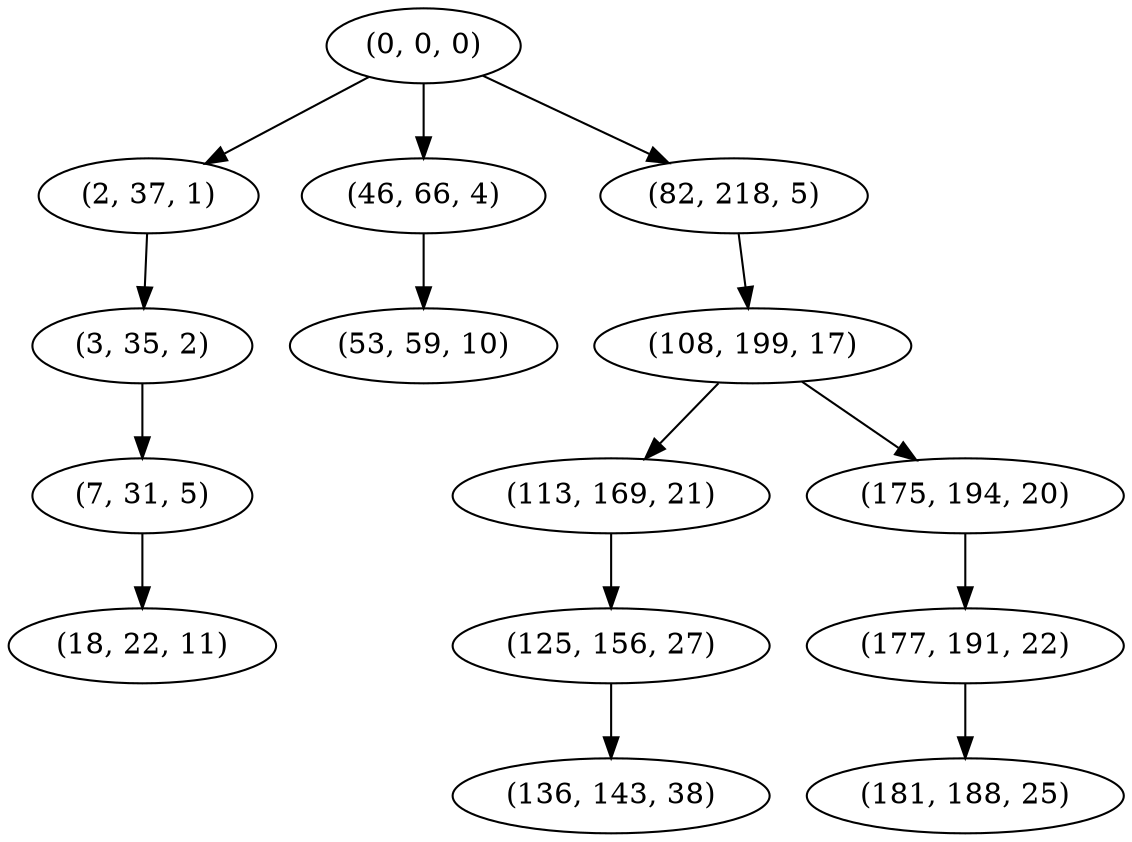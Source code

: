digraph tree {
    "(0, 0, 0)";
    "(2, 37, 1)";
    "(3, 35, 2)";
    "(7, 31, 5)";
    "(18, 22, 11)";
    "(46, 66, 4)";
    "(53, 59, 10)";
    "(82, 218, 5)";
    "(108, 199, 17)";
    "(113, 169, 21)";
    "(125, 156, 27)";
    "(136, 143, 38)";
    "(175, 194, 20)";
    "(177, 191, 22)";
    "(181, 188, 25)";
    "(0, 0, 0)" -> "(2, 37, 1)";
    "(0, 0, 0)" -> "(46, 66, 4)";
    "(0, 0, 0)" -> "(82, 218, 5)";
    "(2, 37, 1)" -> "(3, 35, 2)";
    "(3, 35, 2)" -> "(7, 31, 5)";
    "(7, 31, 5)" -> "(18, 22, 11)";
    "(46, 66, 4)" -> "(53, 59, 10)";
    "(82, 218, 5)" -> "(108, 199, 17)";
    "(108, 199, 17)" -> "(113, 169, 21)";
    "(108, 199, 17)" -> "(175, 194, 20)";
    "(113, 169, 21)" -> "(125, 156, 27)";
    "(125, 156, 27)" -> "(136, 143, 38)";
    "(175, 194, 20)" -> "(177, 191, 22)";
    "(177, 191, 22)" -> "(181, 188, 25)";
}
